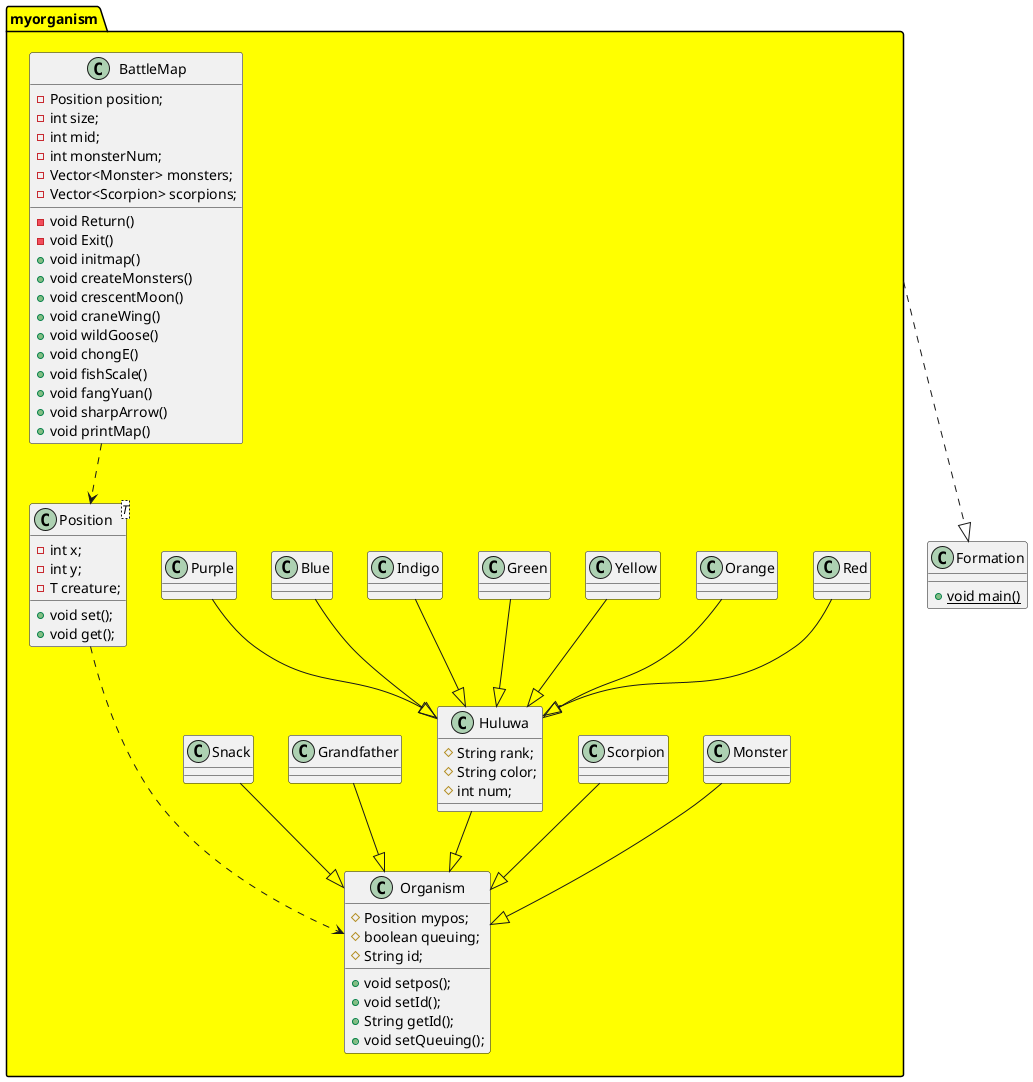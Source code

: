 @startuml
package "myorganism" #Yellow{
class Organism {
    #Position mypos;
    #boolean queuing;
    #String id; 
    +void setpos();
    +void setId();
    +String getId();
    +void setQueuing();
}
class Huluwa {
    #String rank;
    #String color;
    #int num;

}
class Monster {
    
}
class Scorpion {
}
class Position<T> {
    -int x;
    -int y;
    -T creature;
    +void set();
    +void get();
}
Red--|>Huluwa
Orange--|>Huluwa
Yellow--|>Huluwa
Green--|>Huluwa
Indigo--|>Huluwa
Blue--|>Huluwa
Purple--|>Huluwa
Huluwa--|>Organism
Grandfather--|>Organism
Monster--|>Organism
Scorpion--|>Organism
Snack--|>Organism
BattleMap..>Position
Position..->Organism
class BattleMap {
    -Position position;
    -int size;
    -int mid;
    -int monsterNum;
    -Vector<Monster> monsters;
    -Vector<Scorpion> scorpions;
    -void Return()
    -void Exit()
    +void initmap()
    +void createMonsters() 
    +void crescentMoon()
    +void craneWing()
    +void wildGoose()
    +void chongE()
    +void fishScale()
    +void fangYuan()
    +void sharpArrow()
    +void printMap()
}

}

class Formation {
    {static}+void main()
    
}
myorganism..|>Formation
@enduml
